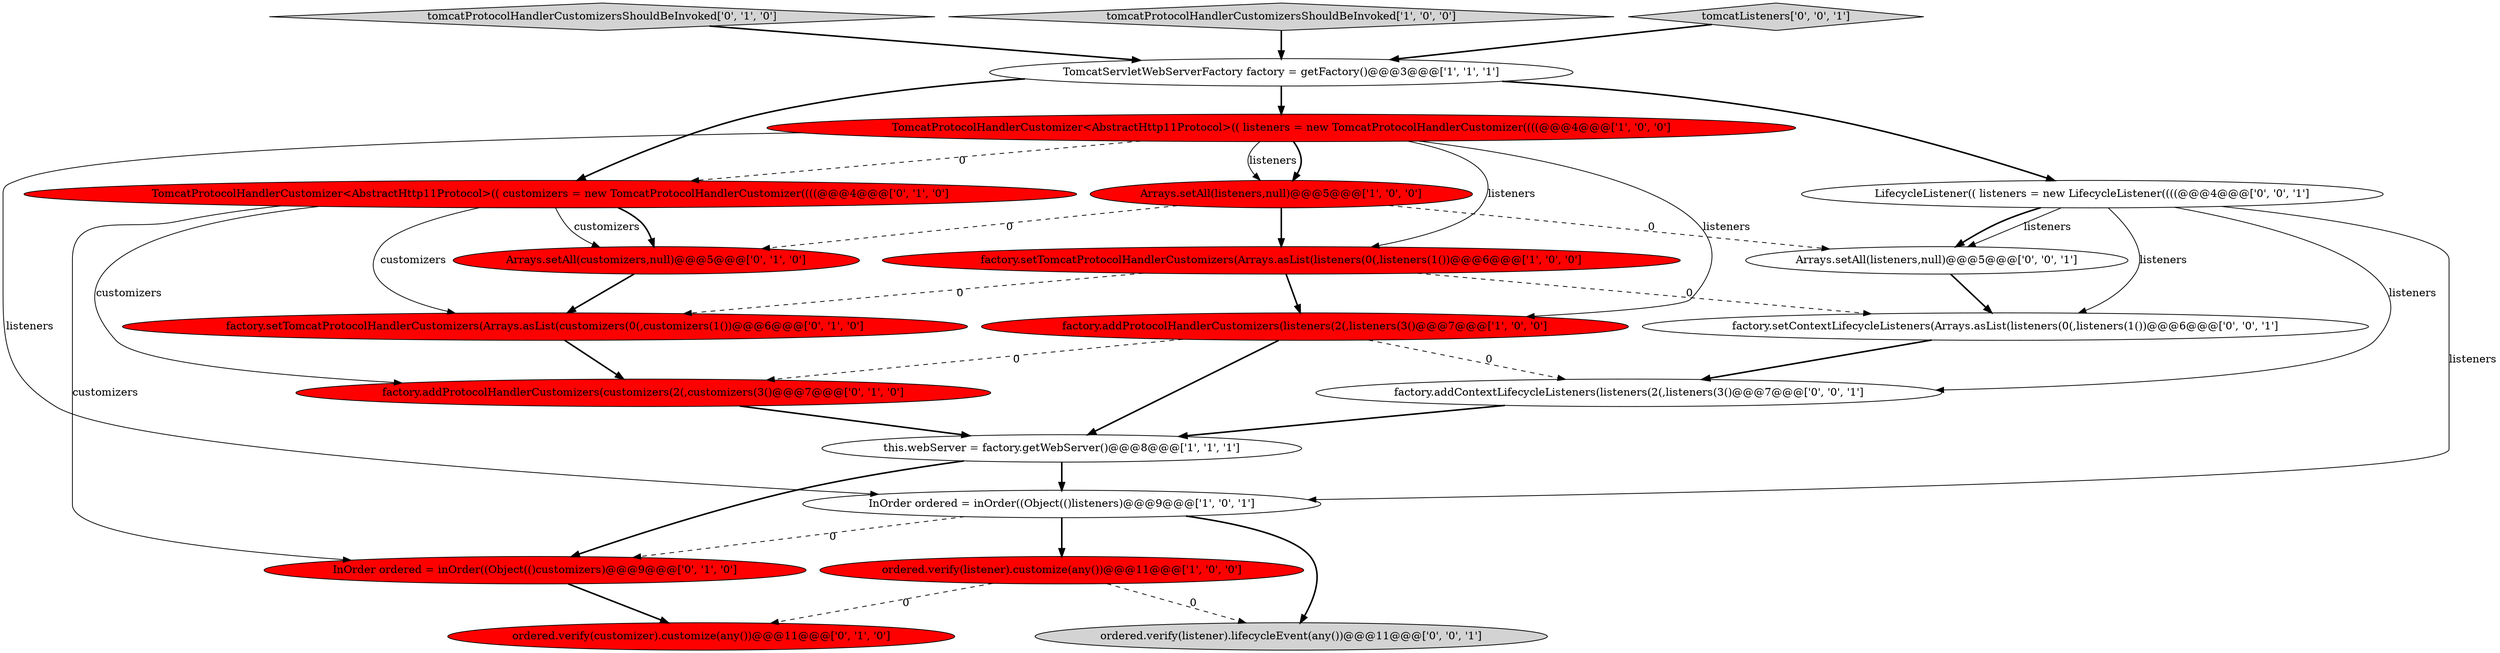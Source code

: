 digraph {
8 [style = filled, label = "ordered.verify(listener).customize(any())@@@11@@@['1', '0', '0']", fillcolor = red, shape = ellipse image = "AAA1AAABBB1BBB"];
14 [style = filled, label = "tomcatProtocolHandlerCustomizersShouldBeInvoked['0', '1', '0']", fillcolor = lightgray, shape = diamond image = "AAA0AAABBB2BBB"];
13 [style = filled, label = "InOrder ordered = inOrder((Object(()customizers)@@@9@@@['0', '1', '0']", fillcolor = red, shape = ellipse image = "AAA1AAABBB2BBB"];
11 [style = filled, label = "TomcatProtocolHandlerCustomizer<AbstractHttp11Protocol>(( customizers = new TomcatProtocolHandlerCustomizer((((@@@4@@@['0', '1', '0']", fillcolor = red, shape = ellipse image = "AAA1AAABBB2BBB"];
16 [style = filled, label = "LifecycleListener(( listeners = new LifecycleListener((((@@@4@@@['0', '0', '1']", fillcolor = white, shape = ellipse image = "AAA0AAABBB3BBB"];
6 [style = filled, label = "tomcatProtocolHandlerCustomizersShouldBeInvoked['1', '0', '0']", fillcolor = lightgray, shape = diamond image = "AAA0AAABBB1BBB"];
20 [style = filled, label = "factory.setContextLifecycleListeners(Arrays.asList(listeners(0(,listeners(1())@@@6@@@['0', '0', '1']", fillcolor = white, shape = ellipse image = "AAA0AAABBB3BBB"];
21 [style = filled, label = "tomcatListeners['0', '0', '1']", fillcolor = lightgray, shape = diamond image = "AAA0AAABBB3BBB"];
18 [style = filled, label = "factory.addContextLifecycleListeners(listeners(2(,listeners(3()@@@7@@@['0', '0', '1']", fillcolor = white, shape = ellipse image = "AAA0AAABBB3BBB"];
2 [style = filled, label = "TomcatServletWebServerFactory factory = getFactory()@@@3@@@['1', '1', '1']", fillcolor = white, shape = ellipse image = "AAA0AAABBB1BBB"];
15 [style = filled, label = "factory.setTomcatProtocolHandlerCustomizers(Arrays.asList(customizers(0(,customizers(1())@@@6@@@['0', '1', '0']", fillcolor = red, shape = ellipse image = "AAA1AAABBB2BBB"];
19 [style = filled, label = "ordered.verify(listener).lifecycleEvent(any())@@@11@@@['0', '0', '1']", fillcolor = lightgray, shape = ellipse image = "AAA0AAABBB3BBB"];
4 [style = filled, label = "this.webServer = factory.getWebServer()@@@8@@@['1', '1', '1']", fillcolor = white, shape = ellipse image = "AAA0AAABBB1BBB"];
17 [style = filled, label = "Arrays.setAll(listeners,null)@@@5@@@['0', '0', '1']", fillcolor = white, shape = ellipse image = "AAA0AAABBB3BBB"];
3 [style = filled, label = "factory.setTomcatProtocolHandlerCustomizers(Arrays.asList(listeners(0(,listeners(1())@@@6@@@['1', '0', '0']", fillcolor = red, shape = ellipse image = "AAA1AAABBB1BBB"];
10 [style = filled, label = "factory.addProtocolHandlerCustomizers(customizers(2(,customizers(3()@@@7@@@['0', '1', '0']", fillcolor = red, shape = ellipse image = "AAA1AAABBB2BBB"];
7 [style = filled, label = "TomcatProtocolHandlerCustomizer<AbstractHttp11Protocol>(( listeners = new TomcatProtocolHandlerCustomizer((((@@@4@@@['1', '0', '0']", fillcolor = red, shape = ellipse image = "AAA1AAABBB1BBB"];
12 [style = filled, label = "ordered.verify(customizer).customize(any())@@@11@@@['0', '1', '0']", fillcolor = red, shape = ellipse image = "AAA1AAABBB2BBB"];
1 [style = filled, label = "InOrder ordered = inOrder((Object(()listeners)@@@9@@@['1', '0', '1']", fillcolor = white, shape = ellipse image = "AAA0AAABBB1BBB"];
5 [style = filled, label = "Arrays.setAll(listeners,null)@@@5@@@['1', '0', '0']", fillcolor = red, shape = ellipse image = "AAA1AAABBB1BBB"];
0 [style = filled, label = "factory.addProtocolHandlerCustomizers(listeners(2(,listeners(3()@@@7@@@['1', '0', '0']", fillcolor = red, shape = ellipse image = "AAA1AAABBB1BBB"];
9 [style = filled, label = "Arrays.setAll(customizers,null)@@@5@@@['0', '1', '0']", fillcolor = red, shape = ellipse image = "AAA1AAABBB2BBB"];
5->3 [style = bold, label=""];
8->19 [style = dashed, label="0"];
15->10 [style = bold, label=""];
11->15 [style = solid, label="customizers"];
7->1 [style = solid, label="listeners"];
1->8 [style = bold, label=""];
7->0 [style = solid, label="listeners"];
11->13 [style = solid, label="customizers"];
4->13 [style = bold, label=""];
16->17 [style = solid, label="listeners"];
16->18 [style = solid, label="listeners"];
7->11 [style = dashed, label="0"];
5->9 [style = dashed, label="0"];
8->12 [style = dashed, label="0"];
11->9 [style = solid, label="customizers"];
16->17 [style = bold, label=""];
11->9 [style = bold, label=""];
0->10 [style = dashed, label="0"];
3->0 [style = bold, label=""];
21->2 [style = bold, label=""];
16->1 [style = solid, label="listeners"];
6->2 [style = bold, label=""];
1->13 [style = dashed, label="0"];
20->18 [style = bold, label=""];
7->5 [style = bold, label=""];
13->12 [style = bold, label=""];
5->17 [style = dashed, label="0"];
18->4 [style = bold, label=""];
16->20 [style = solid, label="listeners"];
0->4 [style = bold, label=""];
7->3 [style = solid, label="listeners"];
9->15 [style = bold, label=""];
3->20 [style = dashed, label="0"];
10->4 [style = bold, label=""];
11->10 [style = solid, label="customizers"];
3->15 [style = dashed, label="0"];
0->18 [style = dashed, label="0"];
4->1 [style = bold, label=""];
14->2 [style = bold, label=""];
2->7 [style = bold, label=""];
1->19 [style = bold, label=""];
7->5 [style = solid, label="listeners"];
2->11 [style = bold, label=""];
17->20 [style = bold, label=""];
2->16 [style = bold, label=""];
}
